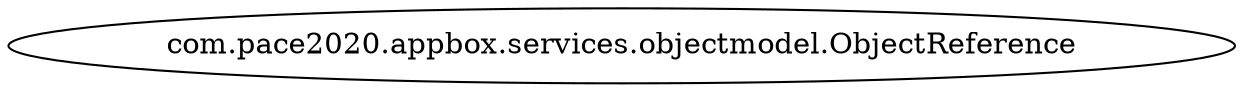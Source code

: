 digraph dependencyGraph {
 concentrate=true;
 rankdir="LR"; 
ranksep="2.0";
"com.pace2020.appbox.services.objectmodel.ObjectReference"; 
}
